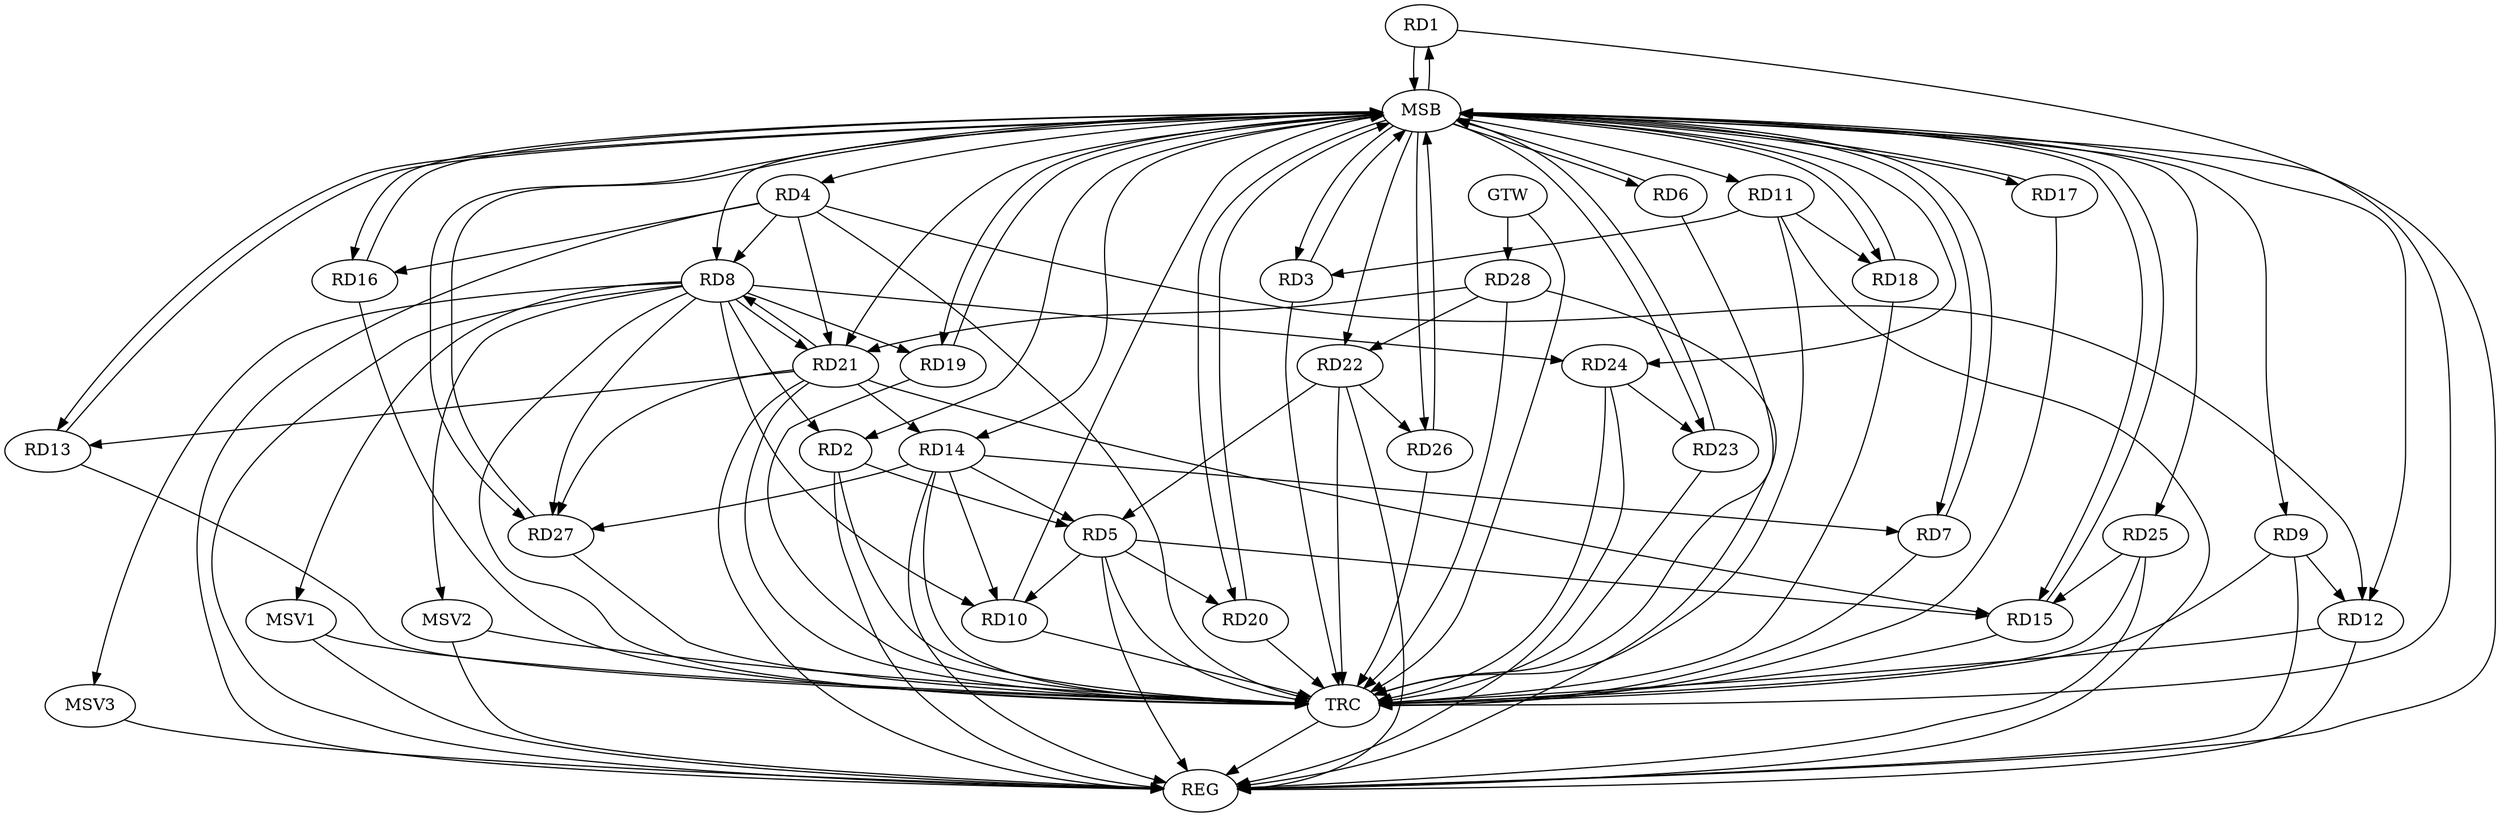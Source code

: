 strict digraph G {
  RD1 [ label="RD1" ];
  RD2 [ label="RD2" ];
  RD3 [ label="RD3" ];
  RD4 [ label="RD4" ];
  RD5 [ label="RD5" ];
  RD6 [ label="RD6" ];
  RD7 [ label="RD7" ];
  RD8 [ label="RD8" ];
  RD9 [ label="RD9" ];
  RD10 [ label="RD10" ];
  RD11 [ label="RD11" ];
  RD12 [ label="RD12" ];
  RD13 [ label="RD13" ];
  RD14 [ label="RD14" ];
  RD15 [ label="RD15" ];
  RD16 [ label="RD16" ];
  RD17 [ label="RD17" ];
  RD18 [ label="RD18" ];
  RD19 [ label="RD19" ];
  RD20 [ label="RD20" ];
  RD21 [ label="RD21" ];
  RD22 [ label="RD22" ];
  RD23 [ label="RD23" ];
  RD24 [ label="RD24" ];
  RD25 [ label="RD25" ];
  RD26 [ label="RD26" ];
  RD27 [ label="RD27" ];
  RD28 [ label="RD28" ];
  GTW [ label="GTW" ];
  REG [ label="REG" ];
  MSB [ label="MSB" ];
  TRC [ label="TRC" ];
  MSV1 [ label="MSV1" ];
  MSV2 [ label="MSV2" ];
  MSV3 [ label="MSV3" ];
  RD2 -> RD5;
  RD8 -> RD2;
  RD11 -> RD3;
  RD4 -> RD8;
  RD4 -> RD12;
  RD4 -> RD16;
  RD4 -> RD21;
  RD5 -> RD10;
  RD14 -> RD5;
  RD5 -> RD15;
  RD5 -> RD20;
  RD22 -> RD5;
  RD14 -> RD7;
  RD8 -> RD10;
  RD8 -> RD19;
  RD8 -> RD21;
  RD21 -> RD8;
  RD8 -> RD24;
  RD8 -> RD27;
  RD9 -> RD12;
  RD14 -> RD10;
  RD11 -> RD18;
  RD21 -> RD13;
  RD21 -> RD14;
  RD14 -> RD27;
  RD21 -> RD15;
  RD25 -> RD15;
  RD21 -> RD27;
  RD28 -> RD21;
  RD22 -> RD26;
  RD28 -> RD22;
  RD24 -> RD23;
  GTW -> RD28;
  RD2 -> REG;
  RD4 -> REG;
  RD5 -> REG;
  RD8 -> REG;
  RD9 -> REG;
  RD11 -> REG;
  RD12 -> REG;
  RD14 -> REG;
  RD21 -> REG;
  RD22 -> REG;
  RD24 -> REG;
  RD25 -> REG;
  RD28 -> REG;
  RD1 -> MSB;
  MSB -> RD23;
  MSB -> REG;
  RD3 -> MSB;
  MSB -> RD7;
  MSB -> RD20;
  RD6 -> MSB;
  MSB -> RD3;
  MSB -> RD4;
  MSB -> RD12;
  RD7 -> MSB;
  MSB -> RD8;
  MSB -> RD11;
  MSB -> RD15;
  MSB -> RD18;
  MSB -> RD26;
  RD10 -> MSB;
  MSB -> RD27;
  RD13 -> MSB;
  MSB -> RD6;
  MSB -> RD14;
  MSB -> RD21;
  RD15 -> MSB;
  RD16 -> MSB;
  RD17 -> MSB;
  MSB -> RD9;
  MSB -> RD13;
  MSB -> RD19;
  RD18 -> MSB;
  RD19 -> MSB;
  MSB -> RD1;
  RD20 -> MSB;
  MSB -> RD22;
  MSB -> RD24;
  RD23 -> MSB;
  MSB -> RD16;
  MSB -> RD25;
  RD26 -> MSB;
  MSB -> RD17;
  RD27 -> MSB;
  MSB -> RD2;
  RD1 -> TRC;
  RD2 -> TRC;
  RD3 -> TRC;
  RD4 -> TRC;
  RD5 -> TRC;
  RD6 -> TRC;
  RD7 -> TRC;
  RD8 -> TRC;
  RD9 -> TRC;
  RD10 -> TRC;
  RD11 -> TRC;
  RD12 -> TRC;
  RD13 -> TRC;
  RD14 -> TRC;
  RD15 -> TRC;
  RD16 -> TRC;
  RD17 -> TRC;
  RD18 -> TRC;
  RD19 -> TRC;
  RD20 -> TRC;
  RD21 -> TRC;
  RD22 -> TRC;
  RD23 -> TRC;
  RD24 -> TRC;
  RD25 -> TRC;
  RD26 -> TRC;
  RD27 -> TRC;
  RD28 -> TRC;
  GTW -> TRC;
  TRC -> REG;
  RD8 -> MSV1;
  MSV1 -> REG;
  MSV1 -> TRC;
  RD8 -> MSV2;
  MSV2 -> REG;
  MSV2 -> TRC;
  RD8 -> MSV3;
  MSV3 -> REG;
}
